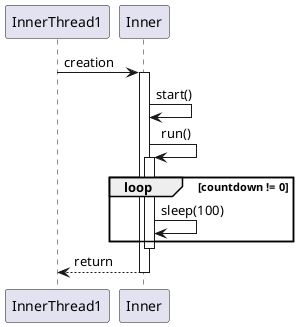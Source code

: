 @startuml innerThread1Seq

InnerThread1 -> Inner : creation
activate Inner

Inner -> Inner : start()

Inner -> Inner : run()
activate Inner
loop countdown != 0
   Inner -> Inner : sleep(100)
end
deactivate Inner

Inner --> InnerThread1 : return
deactivate Inner

@enduml